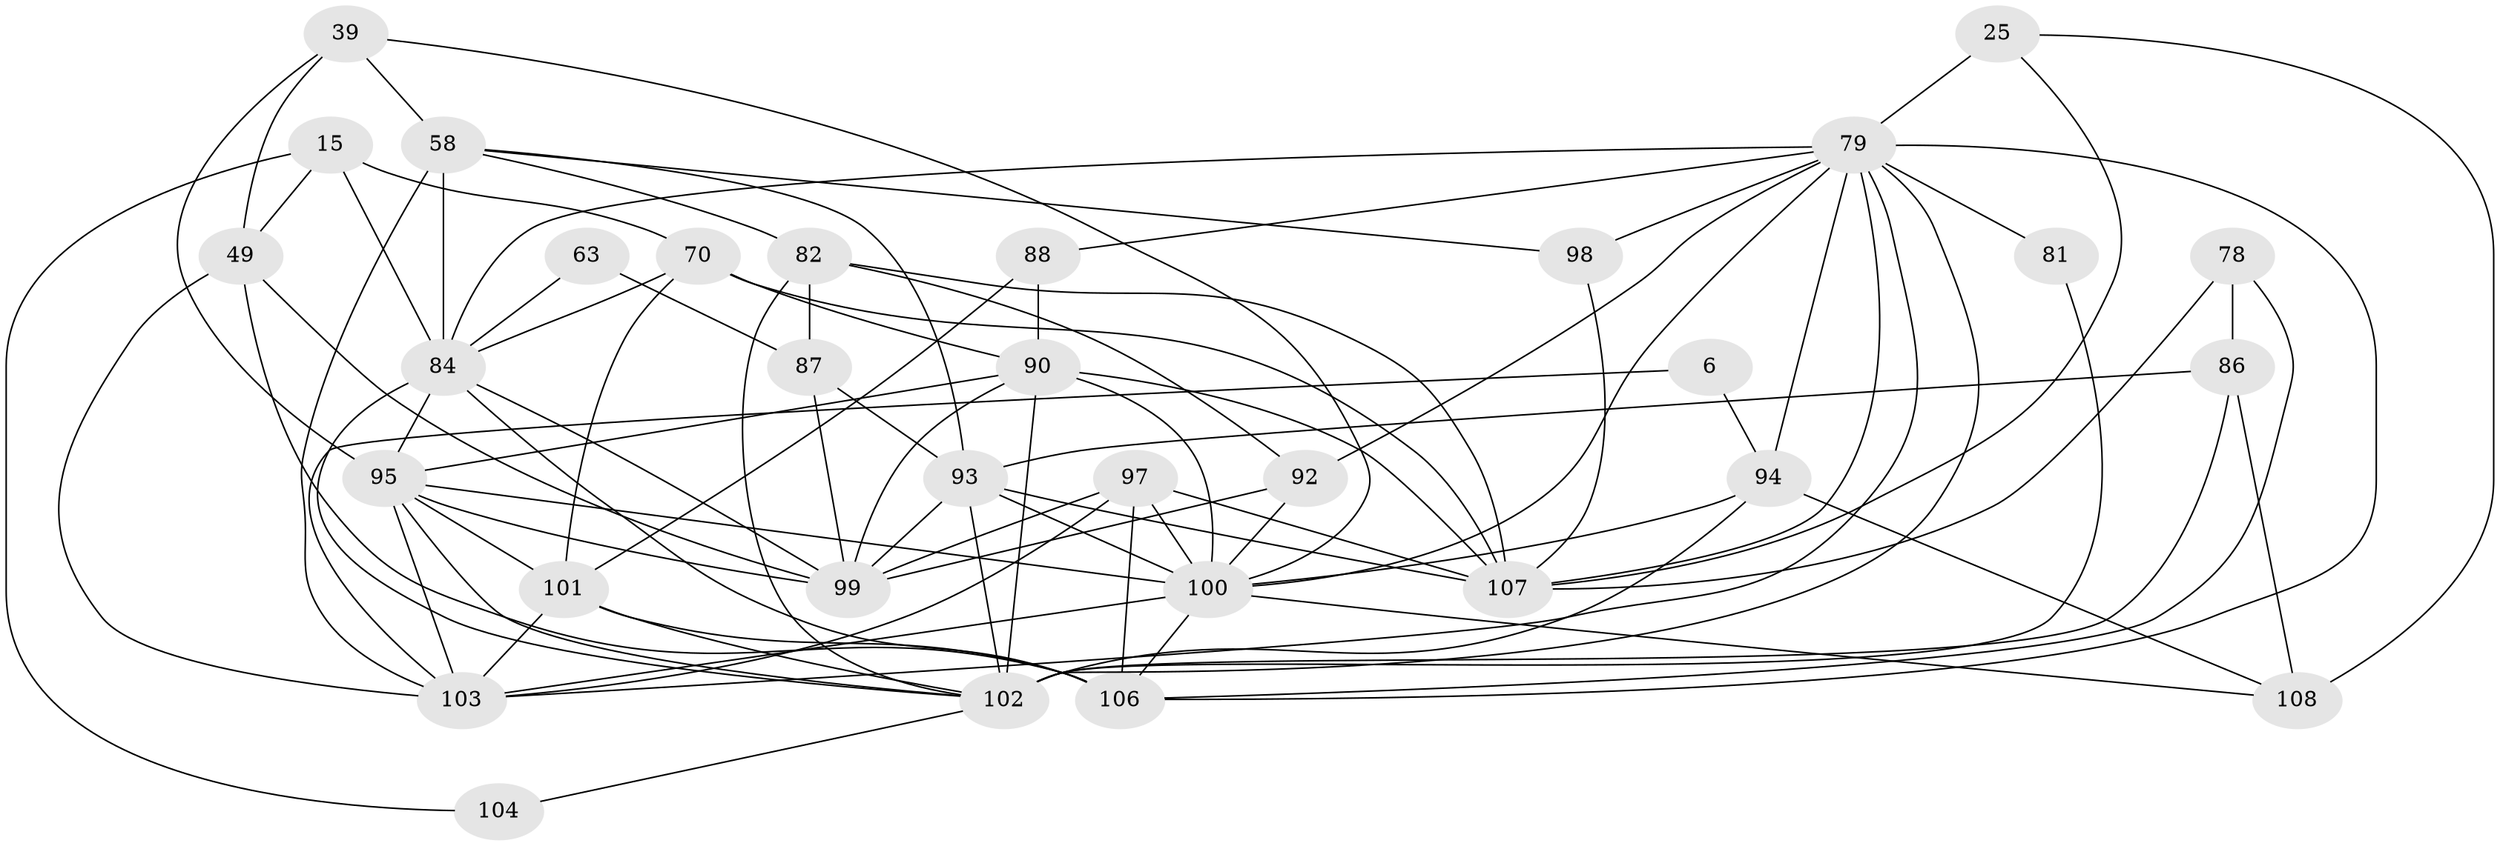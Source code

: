 // original degree distribution, {4: 0.25, 2: 0.14814814814814814, 5: 0.25925925925925924, 3: 0.24074074074074073, 7: 0.027777777777777776, 9: 0.009259259259259259, 6: 0.05555555555555555, 8: 0.009259259259259259}
// Generated by graph-tools (version 1.1) at 2025/52/03/04/25 21:52:26]
// undirected, 32 vertices, 89 edges
graph export_dot {
graph [start="1"]
  node [color=gray90,style=filled];
  6;
  15 [super="+10"];
  25;
  39 [super="+12"];
  49 [super="+44"];
  58 [super="+11"];
  63;
  70 [super="+45+47"];
  78;
  79 [super="+31+30+28"];
  81;
  82 [super="+3"];
  84 [super="+37+73+83"];
  86 [super="+17+61"];
  87;
  88;
  90 [super="+29+89"];
  92 [super="+75"];
  93 [super="+80+27+67"];
  94 [super="+77+57"];
  95 [super="+60+85"];
  97 [super="+5+66+74"];
  98;
  99 [super="+50+91+71"];
  100 [super="+13+53+54"];
  101 [super="+1+72"];
  102 [super="+26+52+38+69"];
  103 [super="+16+56"];
  104;
  106 [super="+32+105"];
  107 [super="+20+36+68"];
  108 [super="+4"];
  6 -- 103;
  6 -- 94;
  15 -- 49 [weight=2];
  15 -- 104;
  15 -- 84 [weight=2];
  15 -- 70;
  25 -- 79 [weight=3];
  25 -- 108;
  25 -- 107 [weight=2];
  39 -- 49 [weight=2];
  39 -- 58;
  39 -- 100 [weight=2];
  39 -- 95;
  49 -- 106;
  49 -- 103;
  49 -- 99;
  58 -- 98;
  58 -- 82 [weight=2];
  58 -- 93 [weight=2];
  58 -- 103 [weight=2];
  58 -- 84 [weight=3];
  63 -- 87;
  63 -- 84;
  70 -- 107 [weight=2];
  70 -- 101;
  70 -- 84 [weight=2];
  70 -- 90 [weight=2];
  78 -- 86;
  78 -- 107;
  78 -- 106;
  79 -- 94 [weight=2];
  79 -- 106;
  79 -- 81 [weight=2];
  79 -- 98 [weight=2];
  79 -- 88;
  79 -- 92;
  79 -- 107;
  79 -- 103 [weight=2];
  79 -- 102;
  79 -- 84 [weight=2];
  79 -- 100;
  81 -- 102;
  82 -- 87 [weight=2];
  82 -- 107;
  82 -- 102;
  82 -- 92;
  84 -- 99 [weight=2];
  84 -- 102 [weight=3];
  84 -- 95 [weight=2];
  84 -- 106;
  86 -- 102 [weight=4];
  86 -- 108;
  86 -- 93 [weight=2];
  87 -- 93;
  87 -- 99;
  88 -- 101;
  88 -- 90;
  90 -- 99 [weight=2];
  90 -- 107;
  90 -- 102 [weight=2];
  90 -- 100;
  90 -- 95;
  92 -- 99 [weight=2];
  92 -- 100;
  93 -- 102 [weight=2];
  93 -- 99 [weight=3];
  93 -- 100 [weight=3];
  93 -- 107;
  94 -- 102 [weight=3];
  94 -- 108;
  94 -- 100;
  95 -- 101;
  95 -- 100 [weight=2];
  95 -- 99 [weight=2];
  95 -- 102;
  95 -- 103 [weight=2];
  97 -- 99 [weight=2];
  97 -- 103;
  97 -- 107 [weight=2];
  97 -- 106 [weight=2];
  97 -- 100;
  98 -- 107;
  100 -- 103 [weight=2];
  100 -- 106 [weight=2];
  100 -- 108;
  101 -- 103;
  101 -- 102 [weight=3];
  101 -- 106;
  102 -- 104;
}
